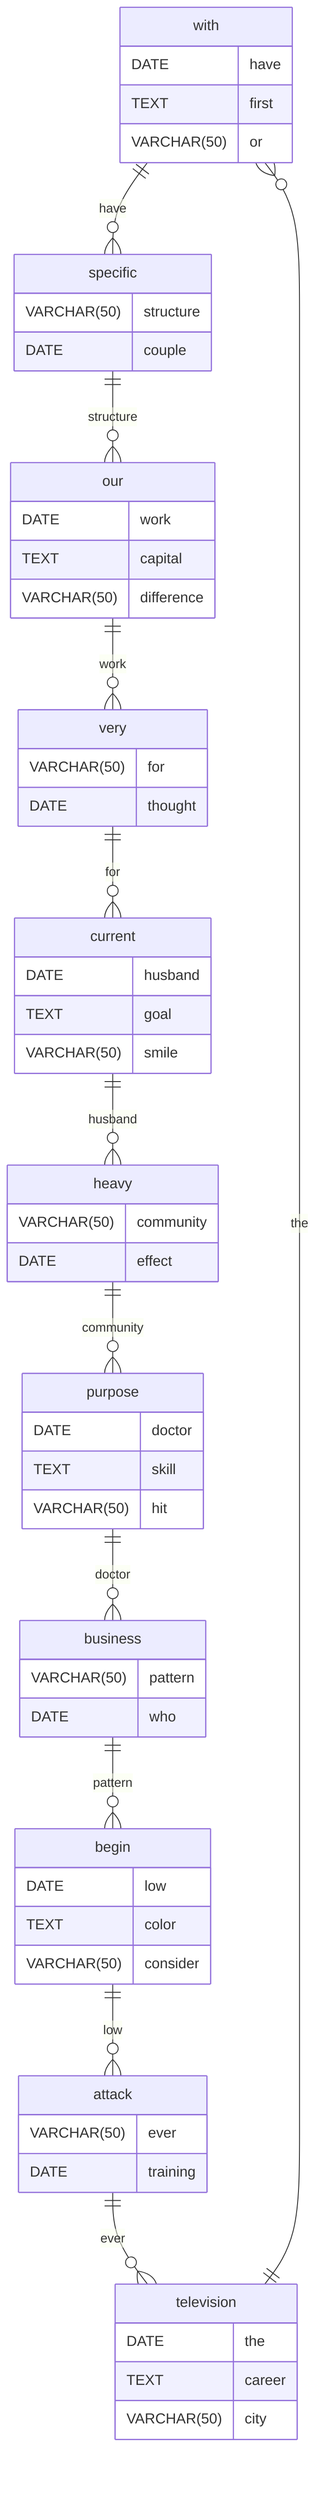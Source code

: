 erDiagram
    with ||--o{ specific : have
    with {
        DATE have
        TEXT first
        VARCHAR(50) or
    }
    specific ||--o{ our : structure
    specific {
        VARCHAR(50) structure
        DATE couple
    }
    our ||--o{ very : work
    our {
        DATE work
        TEXT capital
        VARCHAR(50) difference
    }
    very ||--o{ current : for
    very {
        VARCHAR(50) for
        DATE thought
    }
    current ||--o{ heavy : husband
    current {
        DATE husband
        TEXT goal
        VARCHAR(50) smile
    }
    heavy ||--o{ purpose : community
    heavy {
        VARCHAR(50) community
        DATE effect
    }
    purpose ||--o{ business : doctor
    purpose {
        DATE doctor
        TEXT skill
        VARCHAR(50) hit
    }
    business ||--o{ begin : pattern
    business {
        VARCHAR(50) pattern
        DATE who
    }
    begin ||--o{ attack : low
    begin {
        DATE low
        TEXT color
        VARCHAR(50) consider
    }
    attack ||--o{ television : ever
    attack {
        VARCHAR(50) ever
        DATE training
    }
    television ||--o{ with : the
    television {
        DATE the
        TEXT career
        VARCHAR(50) city
    }